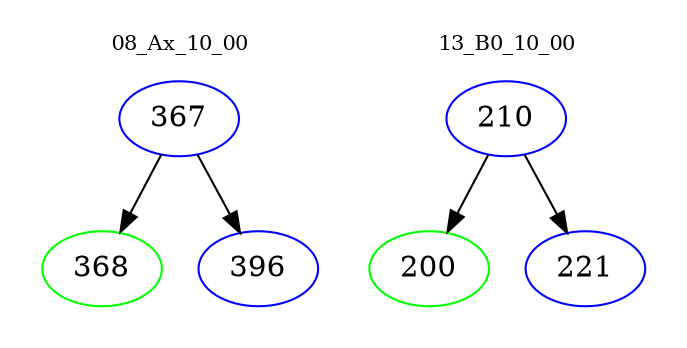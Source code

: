 digraph{
subgraph cluster_0 {
color = white
label = "08_Ax_10_00";
fontsize=10;
T0_367 [label="367", color="blue"]
T0_367 -> T0_368 [color="black"]
T0_368 [label="368", color="green"]
T0_367 -> T0_396 [color="black"]
T0_396 [label="396", color="blue"]
}
subgraph cluster_1 {
color = white
label = "13_B0_10_00";
fontsize=10;
T1_210 [label="210", color="blue"]
T1_210 -> T1_200 [color="black"]
T1_200 [label="200", color="green"]
T1_210 -> T1_221 [color="black"]
T1_221 [label="221", color="blue"]
}
}
